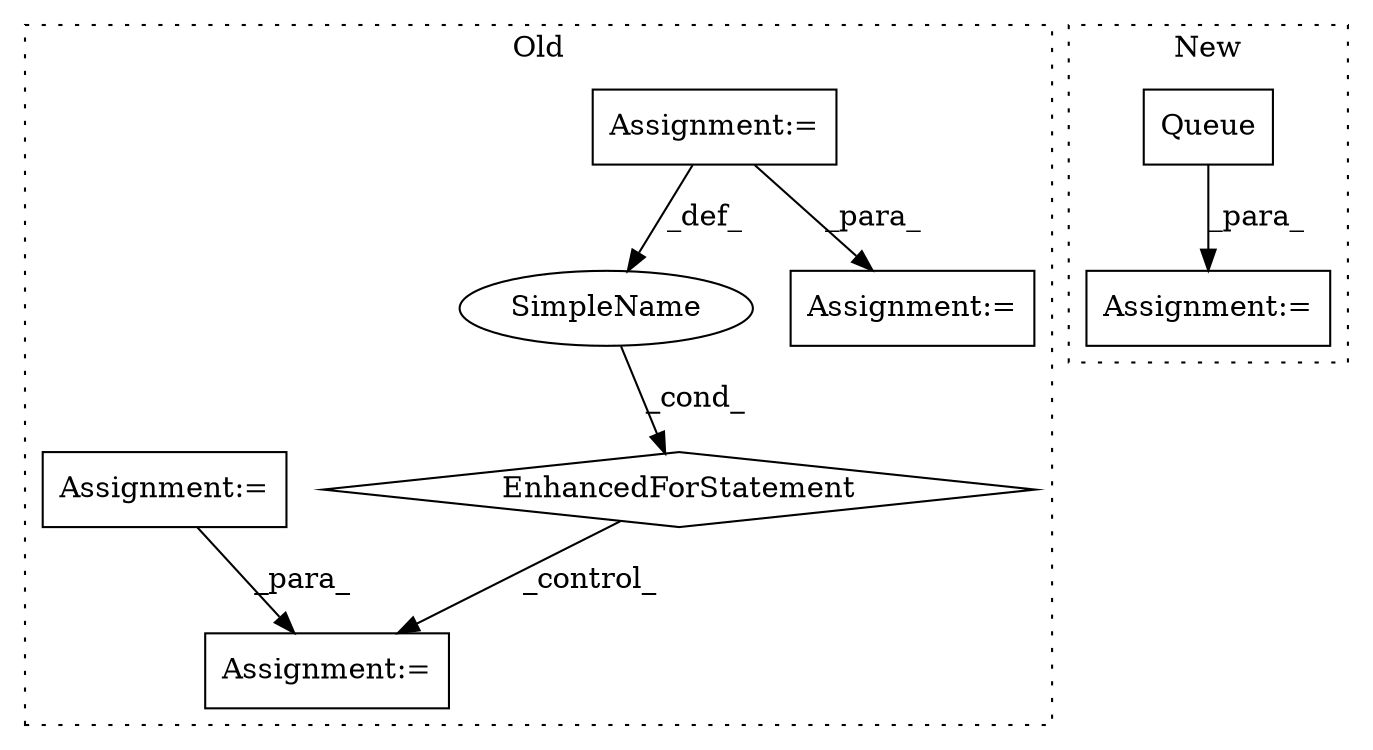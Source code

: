 digraph G {
subgraph cluster0 {
1 [label="EnhancedForStatement" a="70" s="4505,4624" l="57,2" shape="diamond"];
4 [label="Assignment:=" a="7" s="4371" l="1" shape="box"];
5 [label="Assignment:=" a="7" s="4641" l="2" shape="box"];
6 [label="SimpleName" a="42" s="4566" l="7" shape="ellipse"];
7 [label="Assignment:=" a="7" s="4432" l="1" shape="box"];
8 [label="Assignment:=" a="7" s="4411" l="1" shape="box"];
label = "Old";
style="dotted";
}
subgraph cluster1 {
2 [label="Queue" a="32" s="5093" l="7" shape="box"];
3 [label="Assignment:=" a="7" s="5118" l="1" shape="box"];
label = "New";
style="dotted";
}
1 -> 5 [label="_control_"];
2 -> 3 [label="_para_"];
4 -> 6 [label="_def_"];
4 -> 8 [label="_para_"];
6 -> 1 [label="_cond_"];
7 -> 5 [label="_para_"];
}